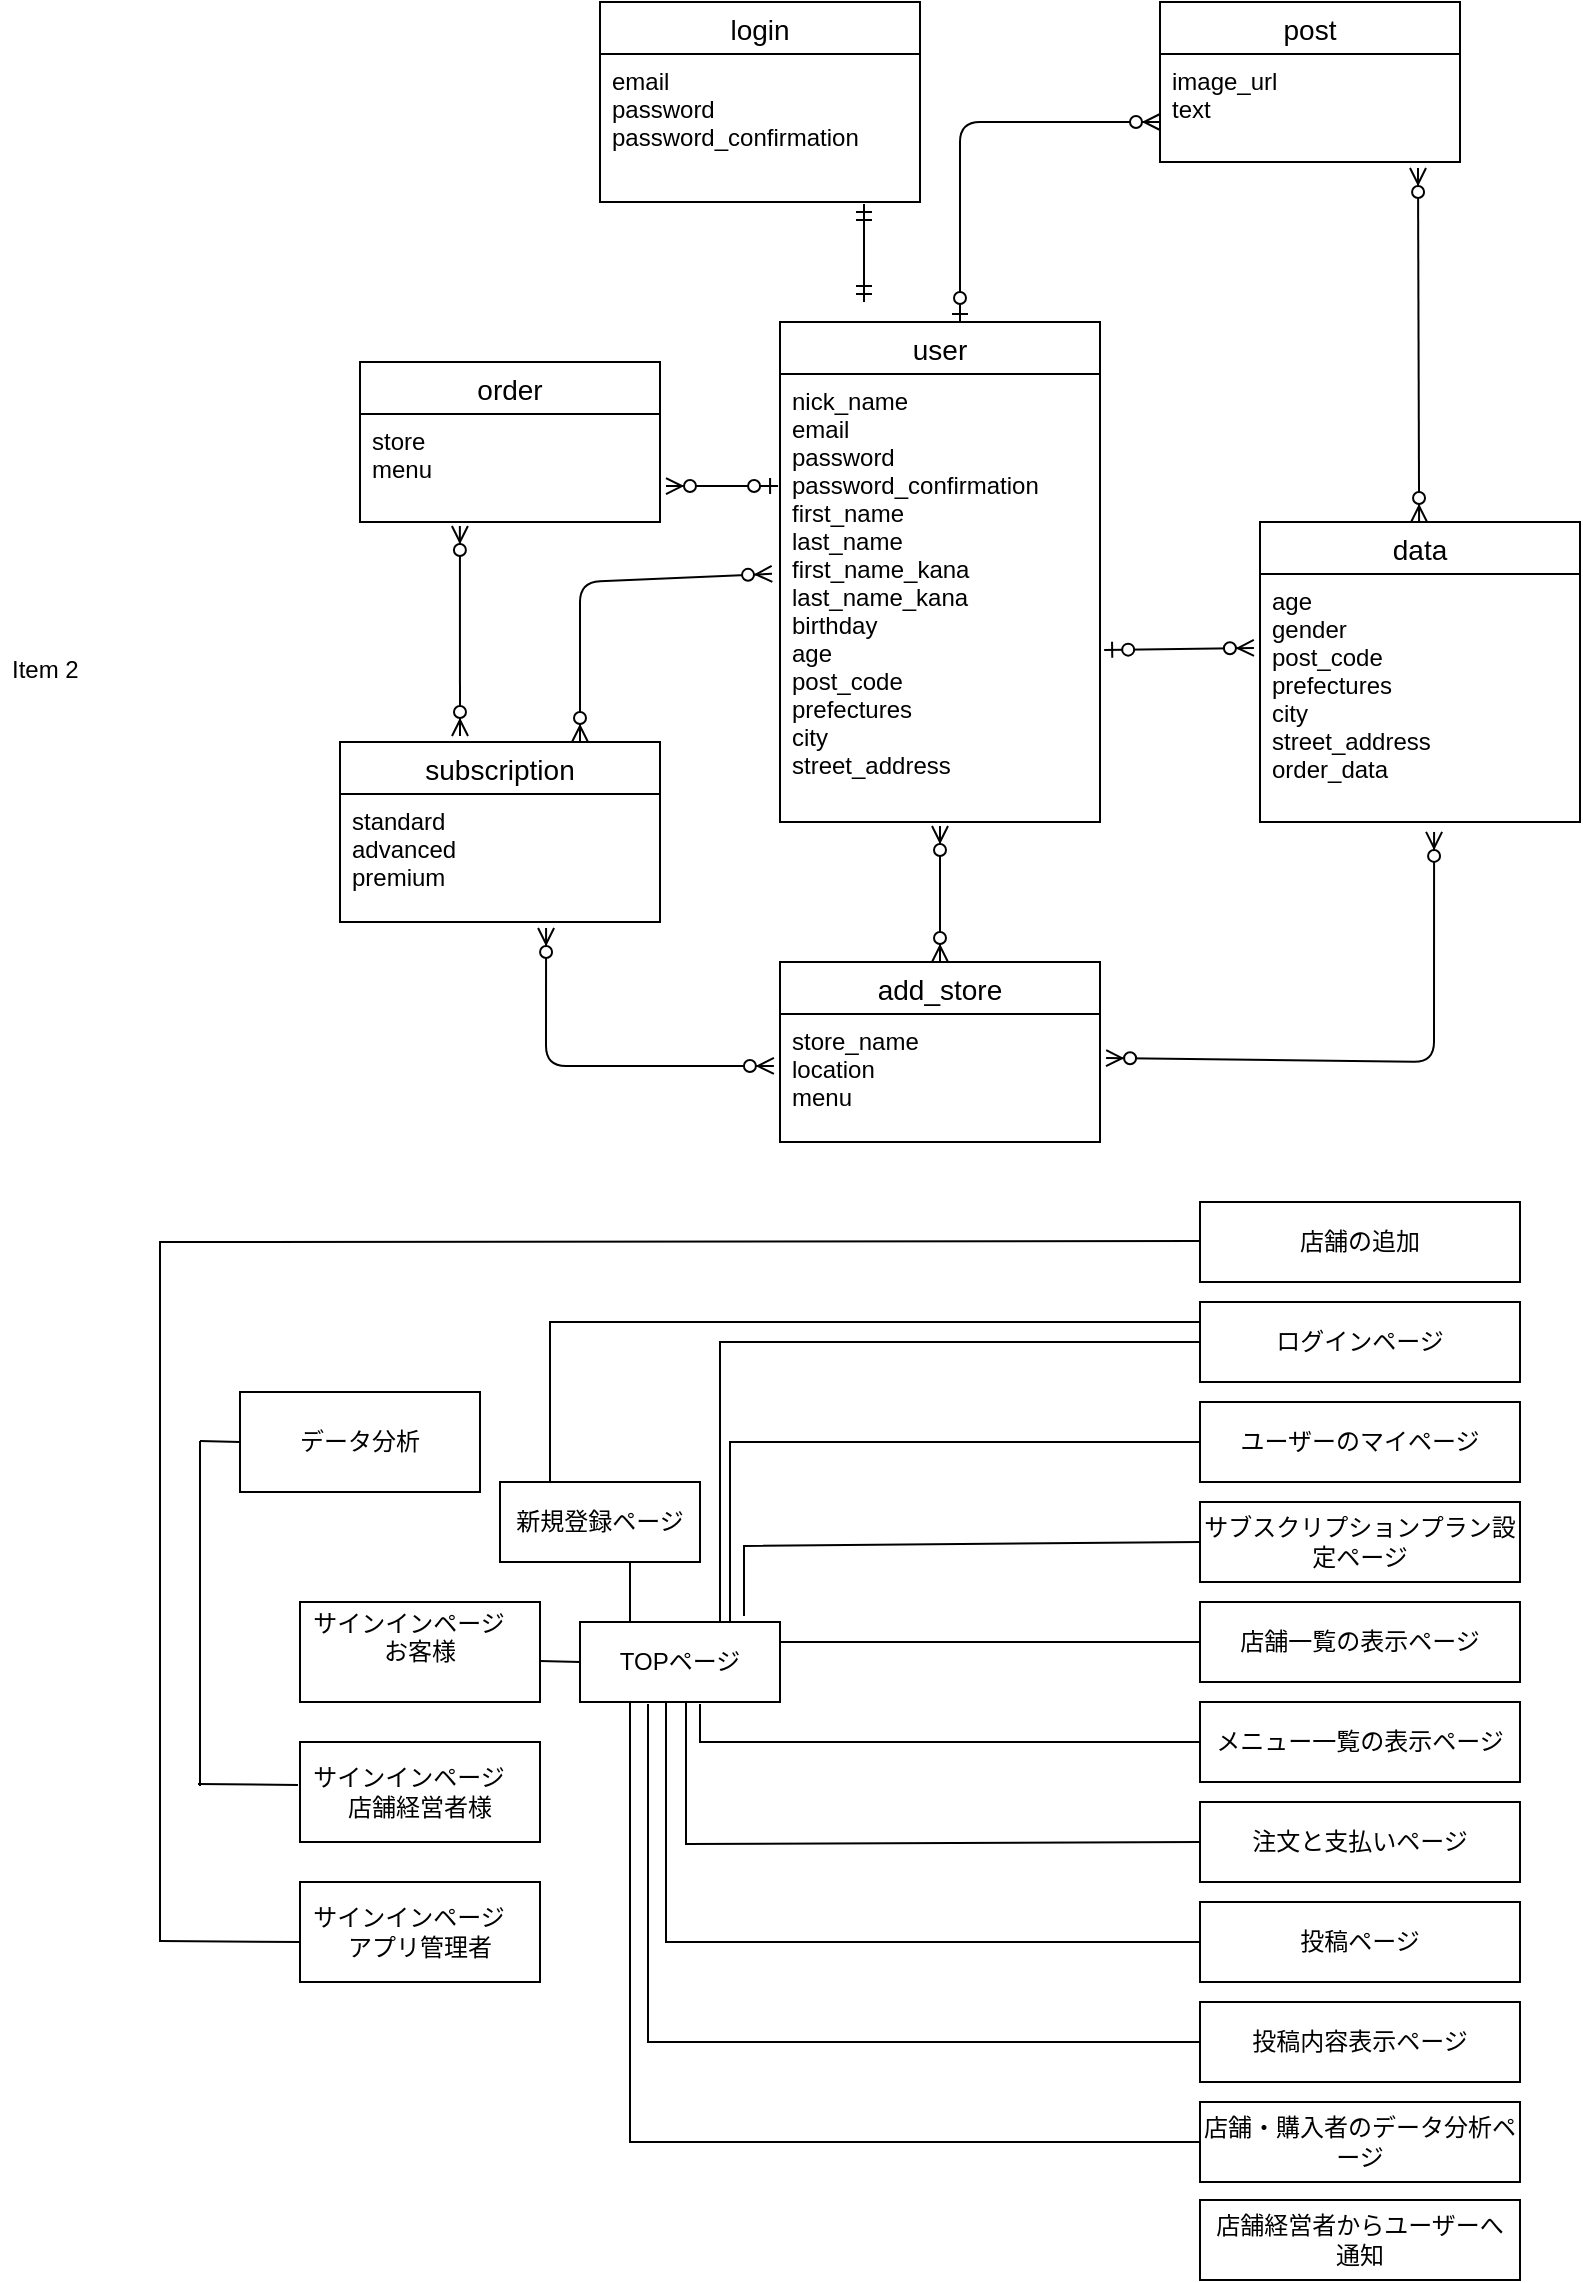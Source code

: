 <mxfile>
    <diagram id="eQgt99fMOz25bY5gY6SI" name="ページ1">
        <mxGraphModel dx="1896" dy="536" grid="1" gridSize="10" guides="1" tooltips="1" connect="1" arrows="1" fold="1" page="1" pageScale="1" pageWidth="827" pageHeight="1169" math="0" shadow="0">
            <root>
                <mxCell id="0"/>
                <mxCell id="1" parent="0"/>
                <mxCell id="2" value="post" style="swimlane;fontStyle=0;childLayout=stackLayout;horizontal=1;startSize=26;horizontalStack=0;resizeParent=1;resizeParentMax=0;resizeLast=0;collapsible=1;marginBottom=0;align=center;fontSize=14;" parent="1" vertex="1">
                    <mxGeometry x="540" y="30" width="150" height="80" as="geometry"/>
                </mxCell>
                <mxCell id="5" value="image_url    &#10;text    &#10;&#10;" style="text;strokeColor=none;fillColor=none;spacingLeft=4;spacingRight=4;overflow=hidden;rotatable=0;points=[[0,0.5],[1,0.5]];portConstraint=eastwest;fontSize=12;" parent="2" vertex="1">
                    <mxGeometry y="26" width="150" height="54" as="geometry"/>
                </mxCell>
                <mxCell id="6" value="login" style="swimlane;fontStyle=0;childLayout=stackLayout;horizontal=1;startSize=26;horizontalStack=0;resizeParent=1;resizeParentMax=0;resizeLast=0;collapsible=1;marginBottom=0;align=center;fontSize=14;" parent="1" vertex="1">
                    <mxGeometry x="260" y="30" width="160" height="100" as="geometry"/>
                </mxCell>
                <mxCell id="9" value="email    &#10;password    &#10;password_confirmation&#10;" style="text;strokeColor=none;fillColor=none;spacingLeft=4;spacingRight=4;overflow=hidden;rotatable=0;points=[[0,0.5],[1,0.5]];portConstraint=eastwest;fontSize=12;" parent="6" vertex="1">
                    <mxGeometry y="26" width="160" height="74" as="geometry"/>
                </mxCell>
                <mxCell id="10" value="user" style="swimlane;fontStyle=0;childLayout=stackLayout;horizontal=1;startSize=26;horizontalStack=0;resizeParent=1;resizeParentMax=0;resizeLast=0;collapsible=1;marginBottom=0;align=center;fontSize=14;" parent="1" vertex="1">
                    <mxGeometry x="350" y="190" width="160" height="250" as="geometry"/>
                </mxCell>
                <mxCell id="13" value="nick_name&#10;email&#10;password&#10;password_confirmation&#10;first_name&#10;last_name&#10;first_name_kana&#10;last_name_kana&#10;birthday    &#10;age    &#10;post_code    &#10;prefectures    &#10;city    &#10;street_address&#10;" style="text;strokeColor=none;fillColor=none;spacingLeft=4;spacingRight=4;overflow=hidden;rotatable=0;points=[[0,0.5],[1,0.5]];portConstraint=eastwest;fontSize=12;" parent="10" vertex="1">
                    <mxGeometry y="26" width="160" height="224" as="geometry"/>
                </mxCell>
                <mxCell id="14" value="add_store" style="swimlane;fontStyle=0;childLayout=stackLayout;horizontal=1;startSize=26;horizontalStack=0;resizeParent=1;resizeParentMax=0;resizeLast=0;collapsible=1;marginBottom=0;align=center;fontSize=14;" parent="1" vertex="1">
                    <mxGeometry x="350" y="510" width="160" height="90" as="geometry"/>
                </mxCell>
                <mxCell id="17" value="store_name    &#10;location    &#10;menu&#10;" style="text;strokeColor=none;fillColor=none;spacingLeft=4;spacingRight=4;overflow=hidden;rotatable=0;points=[[0,0.5],[1,0.5]];portConstraint=eastwest;fontSize=12;" parent="14" vertex="1">
                    <mxGeometry y="26" width="160" height="64" as="geometry"/>
                </mxCell>
                <mxCell id="18" value="subscription" style="swimlane;fontStyle=0;childLayout=stackLayout;horizontal=1;startSize=26;horizontalStack=0;resizeParent=1;resizeParentMax=0;resizeLast=0;collapsible=1;marginBottom=0;align=center;fontSize=14;" parent="1" vertex="1">
                    <mxGeometry x="130" y="400" width="160" height="90" as="geometry"/>
                </mxCell>
                <mxCell id="21" value="standard    &#10;advanced    &#10;premium&#10;" style="text;strokeColor=none;fillColor=none;spacingLeft=4;spacingRight=4;overflow=hidden;rotatable=0;points=[[0,0.5],[1,0.5]];portConstraint=eastwest;fontSize=12;" parent="18" vertex="1">
                    <mxGeometry y="26" width="160" height="64" as="geometry"/>
                </mxCell>
                <mxCell id="22" value="data" style="swimlane;fontStyle=0;childLayout=stackLayout;horizontal=1;startSize=26;horizontalStack=0;resizeParent=1;resizeParentMax=0;resizeLast=0;collapsible=1;marginBottom=0;align=center;fontSize=14;" parent="1" vertex="1">
                    <mxGeometry x="590" y="290" width="160" height="150" as="geometry"/>
                </mxCell>
                <mxCell id="25" value="age    &#10;gender    &#10;post_code    &#10;prefectures    &#10;city    &#10;street_address&#10;order_data" style="text;strokeColor=none;fillColor=none;spacingLeft=4;spacingRight=4;overflow=hidden;rotatable=0;points=[[0,0.5],[1,0.5]];portConstraint=eastwest;fontSize=12;" parent="22" vertex="1">
                    <mxGeometry y="26" width="160" height="124" as="geometry"/>
                </mxCell>
                <mxCell id="26" value="order" style="swimlane;fontStyle=0;childLayout=stackLayout;horizontal=1;startSize=26;horizontalStack=0;resizeParent=1;resizeParentMax=0;resizeLast=0;collapsible=1;marginBottom=0;align=center;fontSize=14;" parent="1" vertex="1">
                    <mxGeometry x="140" y="210" width="150" height="80" as="geometry"/>
                </mxCell>
                <mxCell id="29" value="store      &#10;menu  &#10;&#10;" style="text;strokeColor=none;fillColor=none;spacingLeft=4;spacingRight=4;overflow=hidden;rotatable=0;points=[[0,0.5],[1,0.5]];portConstraint=eastwest;fontSize=12;" parent="26" vertex="1">
                    <mxGeometry y="26" width="150" height="54" as="geometry"/>
                </mxCell>
                <mxCell id="28" value="Item 2" style="text;strokeColor=none;fillColor=none;spacingLeft=4;spacingRight=4;overflow=hidden;rotatable=0;points=[[0,0.5],[1,0.5]];portConstraint=eastwest;fontSize=12;" parent="1" vertex="1">
                    <mxGeometry x="-40" y="350" width="160" height="30" as="geometry"/>
                </mxCell>
                <mxCell id="30" value="" style="fontSize=12;html=1;endArrow=ERmandOne;startArrow=ERmandOne;entryX=0.825;entryY=1.014;entryDx=0;entryDy=0;entryPerimeter=0;" parent="1" target="9" edge="1">
                    <mxGeometry width="100" height="100" relative="1" as="geometry">
                        <mxPoint x="392" y="180" as="sourcePoint"/>
                        <mxPoint x="500" y="90" as="targetPoint"/>
                    </mxGeometry>
                </mxCell>
                <mxCell id="32" value="" style="fontSize=12;html=1;endArrow=ERzeroToMany;endFill=1;startArrow=ERzeroToMany;entryX=0.333;entryY=1.037;entryDx=0;entryDy=0;entryPerimeter=0;exitX=0.375;exitY=-0.033;exitDx=0;exitDy=0;exitPerimeter=0;" parent="1" source="18" target="29" edge="1">
                    <mxGeometry width="100" height="100" relative="1" as="geometry">
                        <mxPoint x="190" y="390" as="sourcePoint"/>
                        <mxPoint x="190" y="300" as="targetPoint"/>
                    </mxGeometry>
                </mxCell>
                <mxCell id="33" value="" style="fontSize=12;html=1;endArrow=ERzeroToMany;endFill=1;startArrow=ERzeroToMany;entryX=-0.025;entryY=0.446;entryDx=0;entryDy=0;entryPerimeter=0;exitX=0.75;exitY=0;exitDx=0;exitDy=0;" parent="1" source="18" target="13" edge="1">
                    <mxGeometry width="100" height="100" relative="1" as="geometry">
                        <mxPoint x="250" y="390" as="sourcePoint"/>
                        <mxPoint x="250.0" y="294.968" as="targetPoint"/>
                        <Array as="points">
                            <mxPoint x="250" y="320"/>
                        </Array>
                    </mxGeometry>
                </mxCell>
                <mxCell id="34" value="" style="fontSize=12;html=1;endArrow=ERzeroToMany;endFill=1;startArrow=ERzeroToMany;entryX=0.5;entryY=1.009;entryDx=0;entryDy=0;entryPerimeter=0;" parent="1" target="13" edge="1">
                    <mxGeometry width="100" height="100" relative="1" as="geometry">
                        <mxPoint x="430" y="510" as="sourcePoint"/>
                        <mxPoint x="429.5" y="449.998" as="targetPoint"/>
                    </mxGeometry>
                </mxCell>
                <mxCell id="35" value="" style="fontSize=12;html=1;endArrow=ERzeroToMany;endFill=1;startArrow=ERzeroToMany;exitX=0.375;exitY=-0.033;exitDx=0;exitDy=0;exitPerimeter=0;entryX=0.86;entryY=1.056;entryDx=0;entryDy=0;entryPerimeter=0;" parent="1" target="5" edge="1">
                    <mxGeometry width="100" height="100" relative="1" as="geometry">
                        <mxPoint x="669.55" y="290" as="sourcePoint"/>
                        <mxPoint x="670" y="120" as="targetPoint"/>
                    </mxGeometry>
                </mxCell>
                <mxCell id="36" value="" style="fontSize=12;html=1;endArrow=ERzeroToMany;endFill=1;startArrow=ERzeroToMany;entryX=0.544;entryY=1.04;entryDx=0;entryDy=0;entryPerimeter=0;exitX=1.019;exitY=0.344;exitDx=0;exitDy=0;exitPerimeter=0;" parent="1" source="17" target="25" edge="1">
                    <mxGeometry width="100" height="100" relative="1" as="geometry">
                        <mxPoint x="490" y="500" as="sourcePoint"/>
                        <mxPoint x="570" y="404.968" as="targetPoint"/>
                        <Array as="points">
                            <mxPoint x="677" y="560"/>
                        </Array>
                    </mxGeometry>
                </mxCell>
                <mxCell id="37" value="" style="fontSize=12;html=1;endArrow=ERzeroToMany;endFill=1;startArrow=ERzeroToMany;exitX=-0.019;exitY=0.406;exitDx=0;exitDy=0;exitPerimeter=0;entryX=0.644;entryY=1.047;entryDx=0;entryDy=0;entryPerimeter=0;" parent="1" source="17" target="21" edge="1">
                    <mxGeometry width="100" height="100" relative="1" as="geometry">
                        <mxPoint x="240.05" y="595.03" as="sourcePoint"/>
                        <mxPoint x="250" y="500" as="targetPoint"/>
                        <Array as="points">
                            <mxPoint x="233" y="562"/>
                        </Array>
                    </mxGeometry>
                </mxCell>
                <mxCell id="38" value="" style="fontSize=12;html=1;endArrow=ERzeroToMany;startArrow=ERzeroToOne;" parent="1" edge="1">
                    <mxGeometry width="100" height="100" relative="1" as="geometry">
                        <mxPoint x="440" y="190" as="sourcePoint"/>
                        <mxPoint x="540" y="90" as="targetPoint"/>
                        <Array as="points">
                            <mxPoint x="440" y="90"/>
                        </Array>
                    </mxGeometry>
                </mxCell>
                <mxCell id="40" value="" style="fontSize=12;html=1;endArrow=ERzeroToMany;startArrow=ERzeroToOne;entryX=-0.019;entryY=0.298;entryDx=0;entryDy=0;entryPerimeter=0;exitX=1.013;exitY=0.616;exitDx=0;exitDy=0;exitPerimeter=0;" parent="1" target="25" edge="1" source="13">
                    <mxGeometry width="100" height="100" relative="1" as="geometry">
                        <mxPoint x="510" y="290" as="sourcePoint"/>
                        <mxPoint x="610" y="190" as="targetPoint"/>
                    </mxGeometry>
                </mxCell>
                <mxCell id="41" value="" style="fontSize=12;html=1;endArrow=ERzeroToMany;startArrow=ERzeroToOne;entryX=1.02;entryY=0.667;entryDx=0;entryDy=0;entryPerimeter=0;exitX=-0.006;exitY=0.25;exitDx=0;exitDy=0;exitPerimeter=0;" parent="1" source="13" target="29" edge="1">
                    <mxGeometry width="100" height="100" relative="1" as="geometry">
                        <mxPoint x="340" y="270" as="sourcePoint"/>
                        <mxPoint x="440" y="170" as="targetPoint"/>
                    </mxGeometry>
                </mxCell>
                <mxCell id="42" value="ユーザーのマイページ" style="whiteSpace=wrap;html=1;align=center;" parent="1" vertex="1">
                    <mxGeometry x="560" y="730" width="160" height="40" as="geometry"/>
                </mxCell>
                <mxCell id="43" value="ログインページ" style="whiteSpace=wrap;html=1;align=center;" parent="1" vertex="1">
                    <mxGeometry x="560" y="680" width="160" height="40" as="geometry"/>
                </mxCell>
                <mxCell id="44" value="サブスクリプションプラン設定ページ" style="whiteSpace=wrap;html=1;align=center;" parent="1" vertex="1">
                    <mxGeometry x="560" y="780" width="160" height="40" as="geometry"/>
                </mxCell>
                <mxCell id="45" value="店舗一覧の表示ページ" style="whiteSpace=wrap;html=1;align=center;" parent="1" vertex="1">
                    <mxGeometry x="560" y="830" width="160" height="40" as="geometry"/>
                </mxCell>
                <mxCell id="46" value="メニュー一覧の表示ページ" style="whiteSpace=wrap;html=1;align=center;" parent="1" vertex="1">
                    <mxGeometry x="560" y="880" width="160" height="40" as="geometry"/>
                </mxCell>
                <mxCell id="47" value="注文と支払いページ" style="whiteSpace=wrap;html=1;align=center;" parent="1" vertex="1">
                    <mxGeometry x="560" y="930" width="160" height="40" as="geometry"/>
                </mxCell>
                <mxCell id="48" value="投稿ページ" style="whiteSpace=wrap;html=1;align=center;" parent="1" vertex="1">
                    <mxGeometry x="560" y="980" width="160" height="40" as="geometry"/>
                </mxCell>
                <mxCell id="49" value="投稿内容表示ページ" style="whiteSpace=wrap;html=1;align=center;" parent="1" vertex="1">
                    <mxGeometry x="560" y="1030" width="160" height="40" as="geometry"/>
                </mxCell>
                <mxCell id="50" value="サインインページ&lt;span style=&quot;white-space: pre;&quot;&gt;&#9;&lt;/span&gt;&lt;br&gt;お客様&lt;br&gt;&lt;br&gt;" style="whiteSpace=wrap;html=1;align=center;" parent="1" vertex="1">
                    <mxGeometry x="110" y="830" width="120" height="50" as="geometry"/>
                </mxCell>
                <mxCell id="51" value="TOPページ" style="whiteSpace=wrap;html=1;align=center;" parent="1" vertex="1">
                    <mxGeometry x="250" y="840" width="100" height="40" as="geometry"/>
                </mxCell>
                <mxCell id="52" value="新規登録ページ" style="whiteSpace=wrap;html=1;align=center;" parent="1" vertex="1">
                    <mxGeometry x="210" y="770" width="100" height="40" as="geometry"/>
                </mxCell>
                <mxCell id="53" value="店舗・購入者のデータ分析ページ" style="whiteSpace=wrap;html=1;align=center;" parent="1" vertex="1">
                    <mxGeometry x="560" y="1080" width="160" height="40" as="geometry"/>
                </mxCell>
                <mxCell id="55" value="" style="endArrow=none;html=1;rounded=0;entryX=0;entryY=0.5;entryDx=0;entryDy=0;" parent="1" target="43" edge="1">
                    <mxGeometry relative="1" as="geometry">
                        <mxPoint x="320" y="840" as="sourcePoint"/>
                        <mxPoint x="510" y="859.5" as="targetPoint"/>
                        <Array as="points">
                            <mxPoint x="320" y="830"/>
                            <mxPoint x="320" y="700"/>
                        </Array>
                    </mxGeometry>
                </mxCell>
                <mxCell id="56" value="" style="endArrow=none;html=1;rounded=0;entryX=0;entryY=0.5;entryDx=0;entryDy=0;exitX=0.75;exitY=0;exitDx=0;exitDy=0;" parent="1" source="51" target="42" edge="1">
                    <mxGeometry relative="1" as="geometry">
                        <mxPoint x="342" y="840" as="sourcePoint"/>
                        <mxPoint x="520" y="910" as="targetPoint"/>
                        <Array as="points">
                            <mxPoint x="325" y="750"/>
                        </Array>
                    </mxGeometry>
                </mxCell>
                <mxCell id="57" value="" style="endArrow=none;html=1;rounded=0;entryX=0;entryY=0.5;entryDx=0;entryDy=0;exitX=0.82;exitY=-0.075;exitDx=0;exitDy=0;exitPerimeter=0;" parent="1" target="44" edge="1" source="51">
                    <mxGeometry relative="1" as="geometry">
                        <mxPoint x="340" y="840" as="sourcePoint"/>
                        <mxPoint x="520" y="910" as="targetPoint"/>
                        <Array as="points">
                            <mxPoint x="332" y="802"/>
                        </Array>
                    </mxGeometry>
                </mxCell>
                <mxCell id="58" value="" style="endArrow=none;html=1;rounded=0;entryX=0;entryY=0.5;entryDx=0;entryDy=0;exitX=1;exitY=0.25;exitDx=0;exitDy=0;" parent="1" target="45" edge="1" source="51">
                    <mxGeometry relative="1" as="geometry">
                        <mxPoint x="350" y="859.5" as="sourcePoint"/>
                        <mxPoint x="510" y="859.5" as="targetPoint"/>
                        <Array as="points">
                            <mxPoint x="460" y="850"/>
                        </Array>
                    </mxGeometry>
                </mxCell>
                <mxCell id="59" value="" style="endArrow=none;html=1;rounded=0;entryX=0;entryY=0.5;entryDx=0;entryDy=0;exitX=0.6;exitY=1.025;exitDx=0;exitDy=0;exitPerimeter=0;" parent="1" target="46" edge="1" source="51">
                    <mxGeometry relative="1" as="geometry">
                        <mxPoint x="350" y="859.5" as="sourcePoint"/>
                        <mxPoint x="550" y="900" as="targetPoint"/>
                        <Array as="points">
                            <mxPoint x="310" y="900"/>
                        </Array>
                    </mxGeometry>
                </mxCell>
                <mxCell id="60" value="" style="endArrow=none;html=1;rounded=0;entryX=0;entryY=0.5;entryDx=0;entryDy=0;" parent="1" target="47" edge="1">
                    <mxGeometry relative="1" as="geometry">
                        <mxPoint x="303" y="880" as="sourcePoint"/>
                        <mxPoint x="520" y="910" as="targetPoint"/>
                        <Array as="points">
                            <mxPoint x="303" y="951"/>
                        </Array>
                    </mxGeometry>
                </mxCell>
                <mxCell id="61" value="" style="endArrow=none;html=1;rounded=0;exitX=0.43;exitY=1;exitDx=0;exitDy=0;entryX=0;entryY=0.5;entryDx=0;entryDy=0;exitPerimeter=0;" parent="1" source="51" target="48" edge="1">
                    <mxGeometry relative="1" as="geometry">
                        <mxPoint x="360" y="910" as="sourcePoint"/>
                        <mxPoint x="520" y="910" as="targetPoint"/>
                        <Array as="points">
                            <mxPoint x="293" y="1000"/>
                        </Array>
                    </mxGeometry>
                </mxCell>
                <mxCell id="62" value="" style="endArrow=none;html=1;rounded=0;entryX=0;entryY=0.5;entryDx=0;entryDy=0;exitX=0.34;exitY=1.025;exitDx=0;exitDy=0;exitPerimeter=0;" parent="1" target="49" edge="1" source="51">
                    <mxGeometry relative="1" as="geometry">
                        <mxPoint x="350" y="859.5" as="sourcePoint"/>
                        <mxPoint x="510" y="859.5" as="targetPoint"/>
                        <Array as="points">
                            <mxPoint x="284" y="1050"/>
                        </Array>
                    </mxGeometry>
                </mxCell>
                <mxCell id="63" value="" style="endArrow=none;html=1;rounded=0;entryX=0;entryY=0.5;entryDx=0;entryDy=0;exitX=0.25;exitY=1;exitDx=0;exitDy=0;" parent="1" target="53" edge="1" source="51">
                    <mxGeometry relative="1" as="geometry">
                        <mxPoint x="350" y="860" as="sourcePoint"/>
                        <mxPoint x="520" y="910" as="targetPoint"/>
                        <Array as="points">
                            <mxPoint x="275" y="1100"/>
                        </Array>
                    </mxGeometry>
                </mxCell>
                <mxCell id="64" value="" style="endArrow=none;html=1;rounded=0;entryX=0;entryY=0.5;entryDx=0;entryDy=0;" parent="1" target="51" edge="1">
                    <mxGeometry relative="1" as="geometry">
                        <mxPoint x="230" y="859.5" as="sourcePoint"/>
                        <mxPoint x="240" y="860" as="targetPoint"/>
                    </mxGeometry>
                </mxCell>
                <mxCell id="70" value="" style="endArrow=none;html=1;rounded=0;exitX=0.25;exitY=0;exitDx=0;exitDy=0;" parent="1" edge="1" source="51">
                    <mxGeometry relative="1" as="geometry">
                        <mxPoint x="280" y="830" as="sourcePoint"/>
                        <mxPoint x="275" y="810" as="targetPoint"/>
                    </mxGeometry>
                </mxCell>
                <mxCell id="74" value="" style="endArrow=none;html=1;rounded=0;entryX=0;entryY=0.25;entryDx=0;entryDy=0;exitX=0.25;exitY=0;exitDx=0;exitDy=0;" parent="1" edge="1" target="43" source="52">
                    <mxGeometry relative="1" as="geometry">
                        <mxPoint x="300" y="769" as="sourcePoint"/>
                        <mxPoint x="560" y="700" as="targetPoint"/>
                        <Array as="points">
                            <mxPoint x="235" y="690"/>
                        </Array>
                    </mxGeometry>
                </mxCell>
                <mxCell id="75" value="店舗経営者からユーザーへ&lt;br&gt;通知" style="whiteSpace=wrap;html=1;align=center;" parent="1" vertex="1">
                    <mxGeometry x="560" y="1129" width="160" height="40" as="geometry"/>
                </mxCell>
                <mxCell id="77" value="サインインページ&lt;span style=&quot;white-space: pre;&quot;&gt;&#9;&lt;/span&gt;&lt;br&gt;店舗経営者様&lt;br&gt;" style="whiteSpace=wrap;html=1;align=center;" vertex="1" parent="1">
                    <mxGeometry x="110" y="900" width="120" height="50" as="geometry"/>
                </mxCell>
                <mxCell id="78" value="サインインページ&lt;span style=&quot;white-space: pre;&quot;&gt;&#9;&lt;/span&gt;&lt;br&gt;アプリ管理者" style="whiteSpace=wrap;html=1;align=center;" vertex="1" parent="1">
                    <mxGeometry x="110" y="970" width="120" height="50" as="geometry"/>
                </mxCell>
                <mxCell id="79" value="店舗の追加" style="whiteSpace=wrap;html=1;align=center;" vertex="1" parent="1">
                    <mxGeometry x="560" y="630" width="160" height="40" as="geometry"/>
                </mxCell>
                <mxCell id="80" value="" style="endArrow=none;html=1;rounded=0;" edge="1" parent="1">
                    <mxGeometry relative="1" as="geometry">
                        <mxPoint x="40" y="650" as="sourcePoint"/>
                        <mxPoint x="560" y="649.5" as="targetPoint"/>
                        <Array as="points">
                            <mxPoint x="40" y="1000"/>
                            <mxPoint x="40" y="650"/>
                        </Array>
                    </mxGeometry>
                </mxCell>
                <mxCell id="85" value="" style="endArrow=none;html=1;rounded=0;" edge="1" parent="1">
                    <mxGeometry relative="1" as="geometry">
                        <mxPoint x="40" y="999.5" as="sourcePoint"/>
                        <mxPoint x="110" y="1000" as="targetPoint"/>
                    </mxGeometry>
                </mxCell>
                <mxCell id="86" value="データ分析" style="whiteSpace=wrap;html=1;align=center;" vertex="1" parent="1">
                    <mxGeometry x="80" y="725" width="120" height="50" as="geometry"/>
                </mxCell>
                <mxCell id="87" value="" style="endArrow=none;html=1;rounded=0;" edge="1" parent="1">
                    <mxGeometry relative="1" as="geometry">
                        <mxPoint x="60" y="749.5" as="sourcePoint"/>
                        <mxPoint x="80" y="750" as="targetPoint"/>
                    </mxGeometry>
                </mxCell>
                <mxCell id="88" value="" style="endArrow=none;html=1;rounded=0;" edge="1" parent="1">
                    <mxGeometry relative="1" as="geometry">
                        <mxPoint x="59" y="921" as="sourcePoint"/>
                        <mxPoint x="109" y="921.5" as="targetPoint"/>
                    </mxGeometry>
                </mxCell>
                <mxCell id="89" value="" style="endArrow=none;html=1;rounded=0;" edge="1" parent="1">
                    <mxGeometry relative="1" as="geometry">
                        <mxPoint x="60" y="749.5" as="sourcePoint"/>
                        <mxPoint x="60" y="922" as="targetPoint"/>
                    </mxGeometry>
                </mxCell>
            </root>
        </mxGraphModel>
    </diagram>
</mxfile>